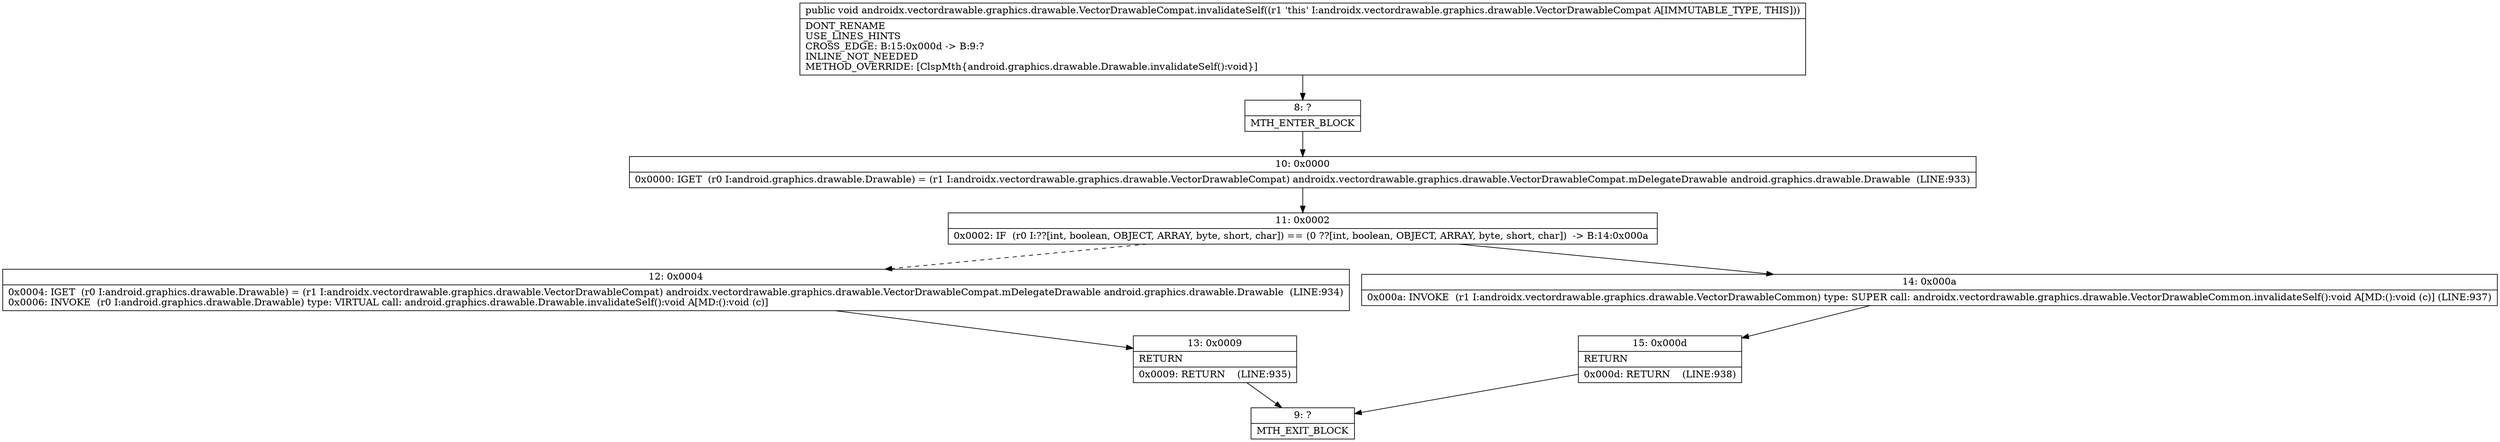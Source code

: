 digraph "CFG forandroidx.vectordrawable.graphics.drawable.VectorDrawableCompat.invalidateSelf()V" {
Node_8 [shape=record,label="{8\:\ ?|MTH_ENTER_BLOCK\l}"];
Node_10 [shape=record,label="{10\:\ 0x0000|0x0000: IGET  (r0 I:android.graphics.drawable.Drawable) = (r1 I:androidx.vectordrawable.graphics.drawable.VectorDrawableCompat) androidx.vectordrawable.graphics.drawable.VectorDrawableCompat.mDelegateDrawable android.graphics.drawable.Drawable  (LINE:933)\l}"];
Node_11 [shape=record,label="{11\:\ 0x0002|0x0002: IF  (r0 I:??[int, boolean, OBJECT, ARRAY, byte, short, char]) == (0 ??[int, boolean, OBJECT, ARRAY, byte, short, char])  \-\> B:14:0x000a \l}"];
Node_12 [shape=record,label="{12\:\ 0x0004|0x0004: IGET  (r0 I:android.graphics.drawable.Drawable) = (r1 I:androidx.vectordrawable.graphics.drawable.VectorDrawableCompat) androidx.vectordrawable.graphics.drawable.VectorDrawableCompat.mDelegateDrawable android.graphics.drawable.Drawable  (LINE:934)\l0x0006: INVOKE  (r0 I:android.graphics.drawable.Drawable) type: VIRTUAL call: android.graphics.drawable.Drawable.invalidateSelf():void A[MD:():void (c)]\l}"];
Node_13 [shape=record,label="{13\:\ 0x0009|RETURN\l|0x0009: RETURN    (LINE:935)\l}"];
Node_9 [shape=record,label="{9\:\ ?|MTH_EXIT_BLOCK\l}"];
Node_14 [shape=record,label="{14\:\ 0x000a|0x000a: INVOKE  (r1 I:androidx.vectordrawable.graphics.drawable.VectorDrawableCommon) type: SUPER call: androidx.vectordrawable.graphics.drawable.VectorDrawableCommon.invalidateSelf():void A[MD:():void (c)] (LINE:937)\l}"];
Node_15 [shape=record,label="{15\:\ 0x000d|RETURN\l|0x000d: RETURN    (LINE:938)\l}"];
MethodNode[shape=record,label="{public void androidx.vectordrawable.graphics.drawable.VectorDrawableCompat.invalidateSelf((r1 'this' I:androidx.vectordrawable.graphics.drawable.VectorDrawableCompat A[IMMUTABLE_TYPE, THIS]))  | DONT_RENAME\lUSE_LINES_HINTS\lCROSS_EDGE: B:15:0x000d \-\> B:9:?\lINLINE_NOT_NEEDED\lMETHOD_OVERRIDE: [ClspMth\{android.graphics.drawable.Drawable.invalidateSelf():void\}]\l}"];
MethodNode -> Node_8;Node_8 -> Node_10;
Node_10 -> Node_11;
Node_11 -> Node_12[style=dashed];
Node_11 -> Node_14;
Node_12 -> Node_13;
Node_13 -> Node_9;
Node_14 -> Node_15;
Node_15 -> Node_9;
}

